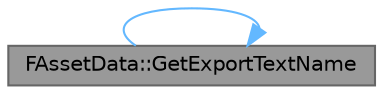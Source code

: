 digraph "FAssetData::GetExportTextName"
{
 // INTERACTIVE_SVG=YES
 // LATEX_PDF_SIZE
  bgcolor="transparent";
  edge [fontname=Helvetica,fontsize=10,labelfontname=Helvetica,labelfontsize=10];
  node [fontname=Helvetica,fontsize=10,shape=box,height=0.2,width=0.4];
  rankdir="LR";
  Node1 [id="Node000001",label="FAssetData::GetExportTextName",height=0.2,width=0.4,color="gray40", fillcolor="grey60", style="filled", fontcolor="black",tooltip="Returns the name for the asset in the form: Class'FullPath'."];
  Node1 -> Node1 [id="edge1_Node000001_Node000001",color="steelblue1",style="solid",tooltip=" "];
}
